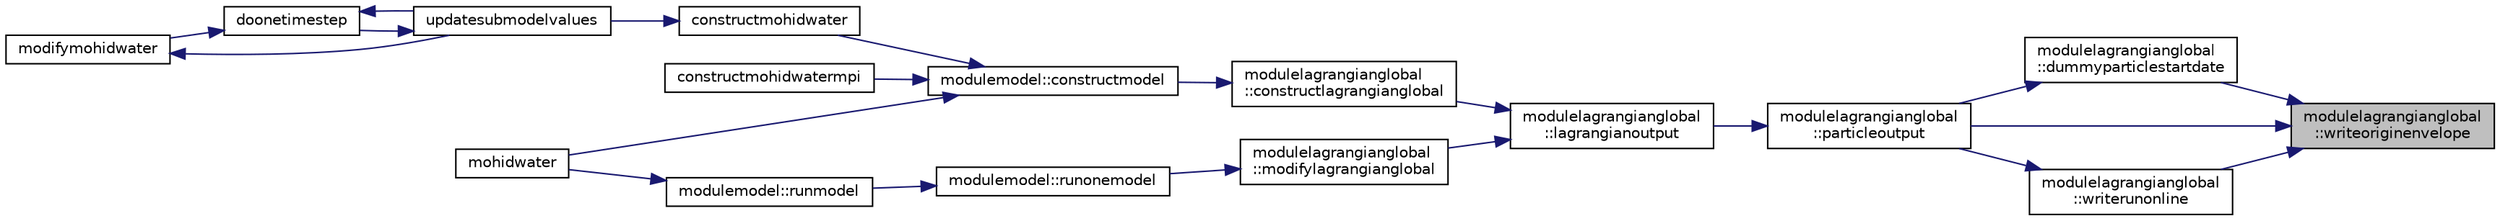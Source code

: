 digraph "modulelagrangianglobal::writeoriginenvelope"
{
 // LATEX_PDF_SIZE
  edge [fontname="Helvetica",fontsize="10",labelfontname="Helvetica",labelfontsize="10"];
  node [fontname="Helvetica",fontsize="10",shape=record];
  rankdir="RL";
  Node1 [label="modulelagrangianglobal\l::writeoriginenvelope",height=0.2,width=0.4,color="black", fillcolor="grey75", style="filled", fontcolor="black",tooltip=" "];
  Node1 -> Node2 [dir="back",color="midnightblue",fontsize="10",style="solid"];
  Node2 [label="modulelagrangianglobal\l::dummyparticlestartdate",height=0.2,width=0.4,color="black", fillcolor="white", style="filled",URL="$namespacemodulelagrangianglobal.html#aa302d13b1ed3a00c85939a4f07802591",tooltip=" "];
  Node2 -> Node3 [dir="back",color="midnightblue",fontsize="10",style="solid"];
  Node3 [label="modulelagrangianglobal\l::particleoutput",height=0.2,width=0.4,color="black", fillcolor="white", style="filled",URL="$namespacemodulelagrangianglobal.html#af6d6a080c97a72125b4959aa01edffd8",tooltip=" "];
  Node3 -> Node4 [dir="back",color="midnightblue",fontsize="10",style="solid"];
  Node4 [label="modulelagrangianglobal\l::lagrangianoutput",height=0.2,width=0.4,color="black", fillcolor="white", style="filled",URL="$namespacemodulelagrangianglobal.html#a3e9da0dad79c6c6965b34c4f0d9232a0",tooltip=" "];
  Node4 -> Node5 [dir="back",color="midnightblue",fontsize="10",style="solid"];
  Node5 [label="modulelagrangianglobal\l::constructlagrangianglobal",height=0.2,width=0.4,color="black", fillcolor="white", style="filled",URL="$namespacemodulelagrangianglobal.html#afd673a84ee97dfdff69d0e0f3a7ea3ef",tooltip=" "];
  Node5 -> Node6 [dir="back",color="midnightblue",fontsize="10",style="solid"];
  Node6 [label="modulemodel::constructmodel",height=0.2,width=0.4,color="black", fillcolor="white", style="filled",URL="$namespacemodulemodel.html#abcddd2b6e97f110b0c5b3bb00f069570",tooltip=" "];
  Node6 -> Node7 [dir="back",color="midnightblue",fontsize="10",style="solid"];
  Node7 [label="constructmohidwater",height=0.2,width=0.4,color="black", fillcolor="white", style="filled",URL="$_main_8_f90.html#abc6cfc7bca3f0c4dda032a34b9690319",tooltip=" "];
  Node7 -> Node8 [dir="back",color="midnightblue",fontsize="10",style="solid"];
  Node8 [label="updatesubmodelvalues",height=0.2,width=0.4,color="black", fillcolor="white", style="filled",URL="$_main_8_f90.html#a4c5ecbd810307fa557d4b4e6719c7fd1",tooltip=" "];
  Node8 -> Node9 [dir="back",color="midnightblue",fontsize="10",style="solid"];
  Node9 [label="doonetimestep",height=0.2,width=0.4,color="black", fillcolor="white", style="filled",URL="$_main_8_f90.html#a5a877f32d8c35a58c7bd824a65b07dba",tooltip=" "];
  Node9 -> Node10 [dir="back",color="midnightblue",fontsize="10",style="solid"];
  Node10 [label="modifymohidwater",height=0.2,width=0.4,color="black", fillcolor="white", style="filled",URL="$_main_8_f90.html#a98b6185e00bdaa093569c6645482e68b",tooltip=" "];
  Node10 -> Node8 [dir="back",color="midnightblue",fontsize="10",style="solid"];
  Node9 -> Node8 [dir="back",color="midnightblue",fontsize="10",style="solid"];
  Node6 -> Node11 [dir="back",color="midnightblue",fontsize="10",style="solid"];
  Node11 [label="constructmohidwatermpi",height=0.2,width=0.4,color="black", fillcolor="white", style="filled",URL="$_main_8_f90.html#a364d1a7b4621ef3a56c71daf2af5147e",tooltip=" "];
  Node6 -> Node12 [dir="back",color="midnightblue",fontsize="10",style="solid"];
  Node12 [label="mohidwater",height=0.2,width=0.4,color="black", fillcolor="white", style="filled",URL="$_main_8_f90.html#a22cacab418d9e36dcaa8c3aef44b4185",tooltip=" "];
  Node4 -> Node13 [dir="back",color="midnightblue",fontsize="10",style="solid"];
  Node13 [label="modulelagrangianglobal\l::modifylagrangianglobal",height=0.2,width=0.4,color="black", fillcolor="white", style="filled",URL="$namespacemodulelagrangianglobal.html#a658b1fd9232553dc9130f4f03e93e4c1",tooltip=" "];
  Node13 -> Node14 [dir="back",color="midnightblue",fontsize="10",style="solid"];
  Node14 [label="modulemodel::runonemodel",height=0.2,width=0.4,color="black", fillcolor="white", style="filled",URL="$namespacemodulemodel.html#ab22d85061a595a03c83c11766cba5587",tooltip=" "];
  Node14 -> Node15 [dir="back",color="midnightblue",fontsize="10",style="solid"];
  Node15 [label="modulemodel::runmodel",height=0.2,width=0.4,color="black", fillcolor="white", style="filled",URL="$namespacemodulemodel.html#a16a07d5b28a4877790acec46aed111b6",tooltip=" "];
  Node15 -> Node12 [dir="back",color="midnightblue",fontsize="10",style="solid"];
  Node1 -> Node3 [dir="back",color="midnightblue",fontsize="10",style="solid"];
  Node1 -> Node16 [dir="back",color="midnightblue",fontsize="10",style="solid"];
  Node16 [label="modulelagrangianglobal\l::writerunonline",height=0.2,width=0.4,color="black", fillcolor="white", style="filled",URL="$namespacemodulelagrangianglobal.html#af58c4faddb51056e6ab9190e049a564b",tooltip=" "];
  Node16 -> Node3 [dir="back",color="midnightblue",fontsize="10",style="solid"];
}
